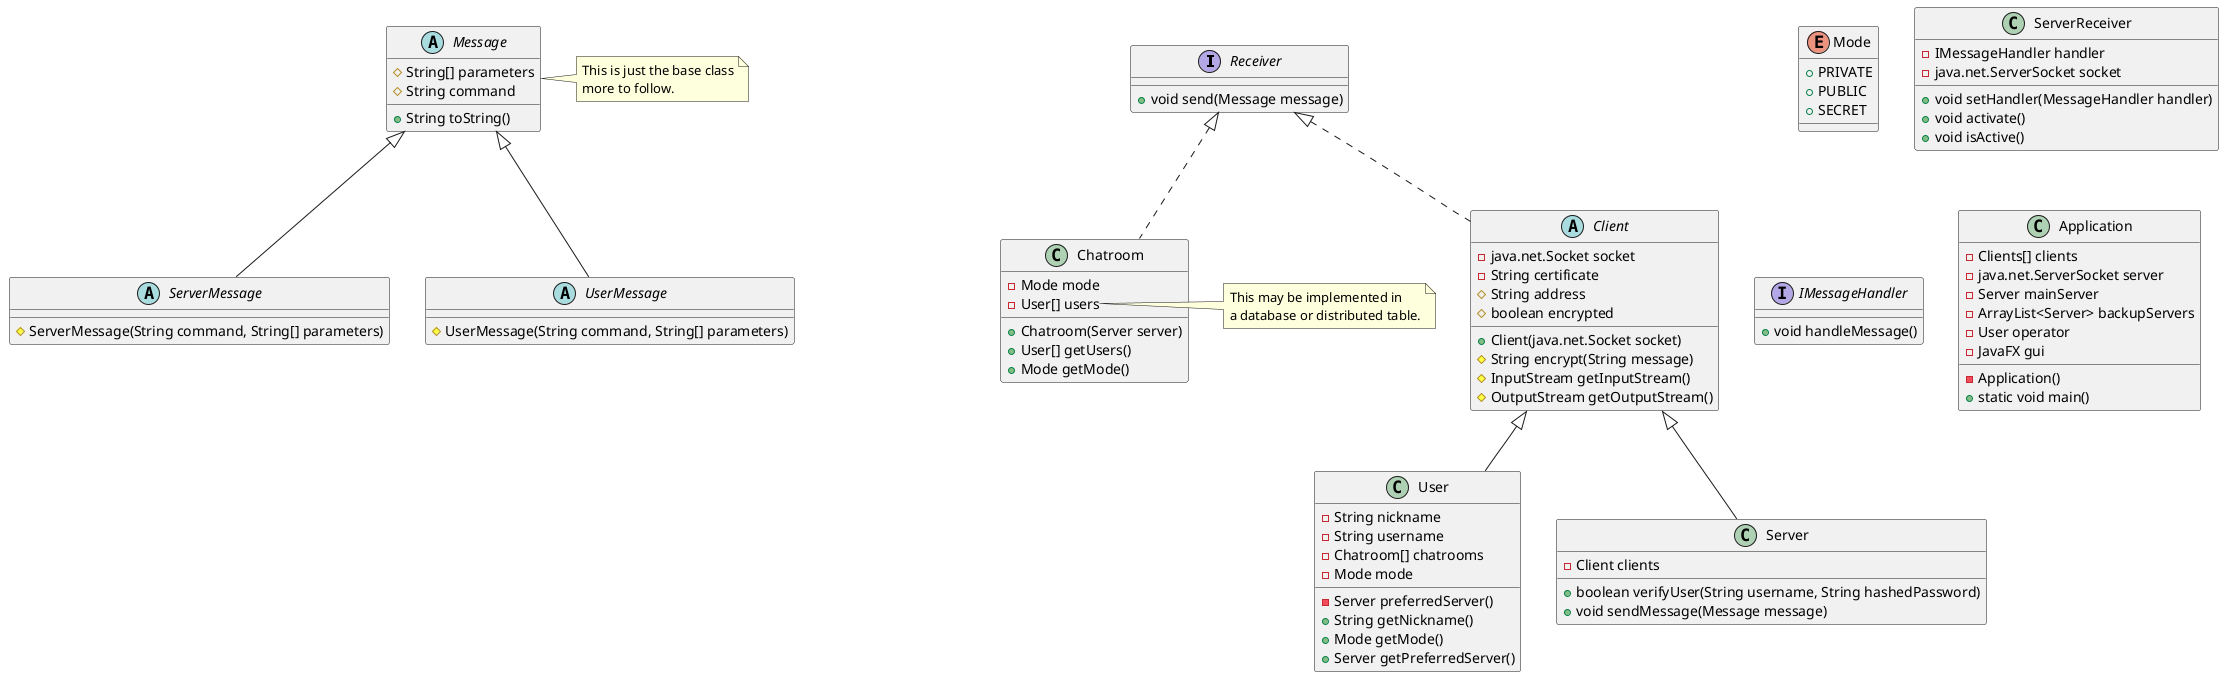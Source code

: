 @startuml ClassDiagram

interface Receiver {
    + void send(Message message)
}

abstract class Client implements Receiver {
    + Client(java.net.Socket socket)
    - java.net.Socket socket
    - String certificate
    # String address
    # boolean encrypted
    # String encrypt(String message)
    # InputStream getInputStream()
    # OutputStream getOutputStream()
}

enum Mode {
    + PRIVATE
    + PUBLIC
    + SECRET
}

class User extends Client {
    - String nickname
    - String username
    - Chatroom[] chatrooms
    - Mode mode
    - Server preferredServer()
    + String getNickname()
    + Mode getMode()
    + Server getPreferredServer()
}

class Server extends Client {
    - Client clients
    + boolean verifyUser(String username, String hashedPassword)
    + void sendMessage(Message message)
}

class ServerReceiver {
    - IMessageHandler handler
    - java.net.ServerSocket socket
    + void setHandler(MessageHandler handler)
    + void activate()
    + void isActive()
}
interface IMessageHandler {
    + void handleMessage()
}


abstract class Message {
    # String[] parameters
    # String command
    + String toString()
}
note right of Message::stringify
Has default implementation
end note
note right of Message
This is just the base class
more to follow.
end note

abstract class ServerMessage extends Message {
    # ServerMessage(String command, String[] parameters)
}

abstract class UserMessage extends Message {
    # UserMessage(String command, String[] parameters)
}

class Chatroom implements Receiver {
    + Chatroom(Server server)
    - Mode mode
    - User[] users
    + User[] getUsers()
    + Mode getMode()
}

note right of Chatroom::users
This may be implemented in
a database or distributed table.
end note

class Application {
    - Application()
    - Clients[] clients
    - java.net.ServerSocket server
    - Server mainServer
    - ArrayList<Server> backupServers
    - User operator
    - JavaFX gui
    + static void main()
}
@enduml